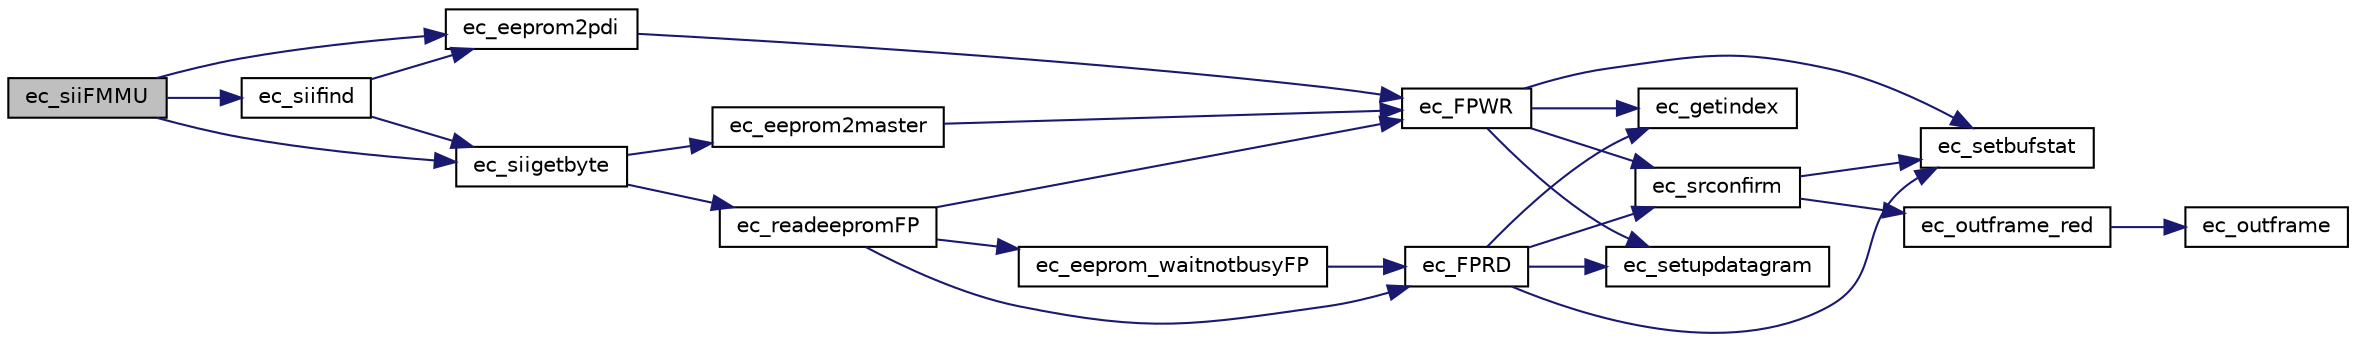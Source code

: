 digraph "ec_siiFMMU"
{
 // INTERACTIVE_SVG=YES
  edge [fontname="Helvetica",fontsize="10",labelfontname="Helvetica",labelfontsize="10"];
  node [fontname="Helvetica",fontsize="10",shape=record];
  rankdir="LR";
  Node1 [label="ec_siiFMMU",height=0.2,width=0.4,color="black", fillcolor="grey75", style="filled" fontcolor="black"];
  Node1 -> Node2 [color="midnightblue",fontsize="10",style="solid",fontname="Helvetica"];
  Node2 [label="ec_eeprom2pdi",height=0.2,width=0.4,color="black", fillcolor="white", style="filled",URL="$ethercatmain_8c.html#ae149a6cd4a61c22efa4cf4185ffd83be"];
  Node2 -> Node3 [color="midnightblue",fontsize="10",style="solid",fontname="Helvetica"];
  Node3 [label="ec_FPWR",height=0.2,width=0.4,color="black", fillcolor="white", style="filled",URL="$ethercatbase_8c.html#aa2fe58363a824f15838718ee31f11ffc"];
  Node3 -> Node4 [color="midnightblue",fontsize="10",style="solid",fontname="Helvetica"];
  Node4 [label="ec_getindex",height=0.2,width=0.4,color="black", fillcolor="white", style="filled",URL="$nicdrv_8c.html#ae3520c51670d8e4e3e360f26fd8acee4"];
  Node3 -> Node5 [color="midnightblue",fontsize="10",style="solid",fontname="Helvetica"];
  Node5 [label="ec_setbufstat",height=0.2,width=0.4,color="black", fillcolor="white", style="filled",URL="$nicdrv_8c.html#a121be26fdb9da9ef5b9f217fdcd2d50f"];
  Node3 -> Node6 [color="midnightblue",fontsize="10",style="solid",fontname="Helvetica"];
  Node6 [label="ec_setupdatagram",height=0.2,width=0.4,color="black", fillcolor="white", style="filled",URL="$ethercatbase_8c.html#a3b9a1e2b9fc1e15cf147a85d484db027"];
  Node3 -> Node7 [color="midnightblue",fontsize="10",style="solid",fontname="Helvetica"];
  Node7 [label="ec_srconfirm",height=0.2,width=0.4,color="black", fillcolor="white", style="filled",URL="$nicdrv_8c.html#ae49716ef495b23fc91261396fb2f49ec"];
  Node7 -> Node8 [color="midnightblue",fontsize="10",style="solid",fontname="Helvetica"];
  Node8 [label="ec_outframe_red",height=0.2,width=0.4,color="black", fillcolor="white", style="filled",URL="$nicdrv_8c.html#afb39cbe067b1afa202e8c487a33c4d66"];
  Node8 -> Node9 [color="midnightblue",fontsize="10",style="solid",fontname="Helvetica"];
  Node9 [label="ec_outframe",height=0.2,width=0.4,color="black", fillcolor="white", style="filled",URL="$nicdrv_8c.html#ace7534023c2df9a309fc51a5e7fd6d94"];
  Node7 -> Node5 [color="midnightblue",fontsize="10",style="solid",fontname="Helvetica"];
  Node1 -> Node10 [color="midnightblue",fontsize="10",style="solid",fontname="Helvetica"];
  Node10 [label="ec_siifind",height=0.2,width=0.4,color="black", fillcolor="white", style="filled",URL="$ethercatmain_8c.html#af44cb7b11dccd4ea221079ae0a8138e8"];
  Node10 -> Node2 [color="midnightblue",fontsize="10",style="solid",fontname="Helvetica"];
  Node10 -> Node11 [color="midnightblue",fontsize="10",style="solid",fontname="Helvetica"];
  Node11 [label="ec_siigetbyte",height=0.2,width=0.4,color="black", fillcolor="white", style="filled",URL="$ethercatmain_8c.html#a6c314f9524aa84af885f1e6426b71148"];
  Node11 -> Node12 [color="midnightblue",fontsize="10",style="solid",fontname="Helvetica"];
  Node12 [label="ec_eeprom2master",height=0.2,width=0.4,color="black", fillcolor="white", style="filled",URL="$ethercatmain_8c.html#a027bd337ebfa1d39de8a7a1f5c5287de"];
  Node12 -> Node3 [color="midnightblue",fontsize="10",style="solid",fontname="Helvetica"];
  Node11 -> Node13 [color="midnightblue",fontsize="10",style="solid",fontname="Helvetica"];
  Node13 [label="ec_readeepromFP",height=0.2,width=0.4,color="black", fillcolor="white", style="filled",URL="$ethercatmain_8c.html#ace89c7536b04427ffb755e77a5525855"];
  Node13 -> Node14 [color="midnightblue",fontsize="10",style="solid",fontname="Helvetica"];
  Node14 [label="ec_eeprom_waitnotbusyFP",height=0.2,width=0.4,color="black", fillcolor="white", style="filled",URL="$ethercatmain_8c.html#a683af1ff758441cb62905cb041e428a1"];
  Node14 -> Node15 [color="midnightblue",fontsize="10",style="solid",fontname="Helvetica"];
  Node15 [label="ec_FPRD",height=0.2,width=0.4,color="black", fillcolor="white", style="filled",URL="$ethercatbase_8c.html#aac2dc2b5a39ace0793473ab89bb56c7d"];
  Node15 -> Node4 [color="midnightblue",fontsize="10",style="solid",fontname="Helvetica"];
  Node15 -> Node5 [color="midnightblue",fontsize="10",style="solid",fontname="Helvetica"];
  Node15 -> Node6 [color="midnightblue",fontsize="10",style="solid",fontname="Helvetica"];
  Node15 -> Node7 [color="midnightblue",fontsize="10",style="solid",fontname="Helvetica"];
  Node13 -> Node15 [color="midnightblue",fontsize="10",style="solid",fontname="Helvetica"];
  Node13 -> Node3 [color="midnightblue",fontsize="10",style="solid",fontname="Helvetica"];
  Node1 -> Node11 [color="midnightblue",fontsize="10",style="solid",fontname="Helvetica"];
}
